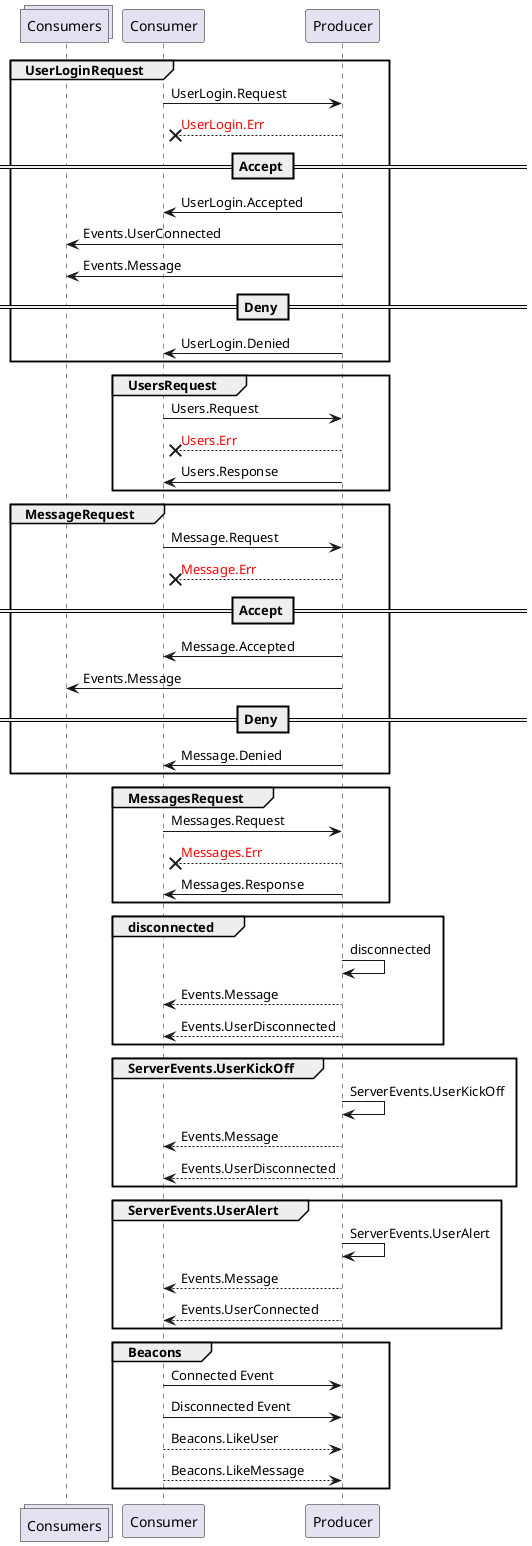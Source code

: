 @startuml

    collections Consumers as Consumers
    
    group UserLoginRequest
        Consumer -> Producer: UserLogin.Request
        Producer -->x Consumer: <font color=red>UserLogin.Err    
        == Accept ==
            Producer -> Consumer: UserLogin.Accepted    
            Producer -> Consumers: Events.UserConnected
            Producer -> Consumers: Events.Message
        == Deny ==
            Producer -> Consumer: UserLogin.Denied    
    end

    group UsersRequest
        Consumer -> Producer: Users.Request
        Producer -->x Consumer: <font color=red>Users.Err    
        Producer -> Consumer: Users.Response
    end

    group MessageRequest
        Consumer -> Producer: Message.Request
        Producer -->x Consumer: <font color=red>Message.Err    
        == Accept ==
            Producer -> Consumer: Message.Accepted    
            Producer -> Consumers: Events.Message
        == Deny ==
            Producer -> Consumer: Message.Denied    
    end

    group MessagesRequest
        Consumer -> Producer: Messages.Request
        Producer -->x Consumer: <font color=red>Messages.Err    
        Producer -> Consumer: Messages.Response
    end

    group disconnected
        Producer -> Producer: disconnected    
        Producer --> Consumer: Events.Message
        Producer --> Consumer: Events.UserDisconnected
    end

    group ServerEvents.UserKickOff
        Producer -> Producer: ServerEvents.UserKickOff    
        Producer --> Consumer: Events.Message
        Producer --> Consumer: Events.UserDisconnected
    end

    group ServerEvents.UserAlert
        Producer -> Producer: ServerEvents.UserAlert    
        Producer --> Consumer: Events.Message
        Producer --> Consumer: Events.UserConnected
    end

    group Beacons
        Consumer -> Producer: Connected Event
        Consumer -> Producer: Disconnected Event    
        Consumer --> Producer: Beacons.LikeUser
        Consumer --> Producer: Beacons.LikeMessage
    end

@enduml